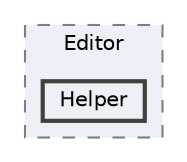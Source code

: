 digraph "Kodiky/Unity/Lunar Guardian/Assets/Tools/PathCreator/Core/Editor/Helper"
{
 // LATEX_PDF_SIZE
  bgcolor="transparent";
  edge [fontname=Helvetica,fontsize=10,labelfontname=Helvetica,labelfontsize=10];
  node [fontname=Helvetica,fontsize=10,shape=box,height=0.2,width=0.4];
  compound=true
  subgraph clusterdir_b3549395ff7bf9f08299f0888fba9d18 {
    graph [ bgcolor="#edf0f7", pencolor="grey50", label="Editor", fontname=Helvetica,fontsize=10 style="filled,dashed", URL="dir_b3549395ff7bf9f08299f0888fba9d18.html",tooltip=""]
  dir_6999310172a63d222ddbc10c3144c00b [label="Helper", fillcolor="#edf0f7", color="grey25", style="filled,bold", URL="dir_6999310172a63d222ddbc10c3144c00b.html",tooltip=""];
  }
}

